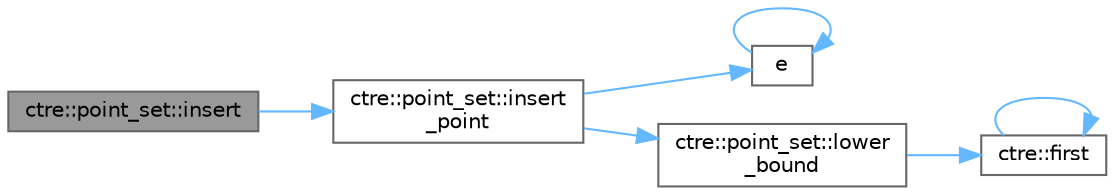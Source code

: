 digraph "ctre::point_set::insert"
{
 // LATEX_PDF_SIZE
  bgcolor="transparent";
  edge [fontname=Helvetica,fontsize=10,labelfontname=Helvetica,labelfontsize=10];
  node [fontname=Helvetica,fontsize=10,shape=box,height=0.2,width=0.4];
  rankdir="LR";
  Node1 [id="Node000001",label="ctre::point_set::insert",height=0.2,width=0.4,color="gray40", fillcolor="grey60", style="filled", fontcolor="black",tooltip=" "];
  Node1 -> Node2 [id="edge1_Node000001_Node000002",color="steelblue1",style="solid",tooltip=" "];
  Node2 [id="Node000002",label="ctre::point_set::insert\l_point",height=0.2,width=0.4,color="grey40", fillcolor="white", style="filled",URL="$classctre_1_1point__set.html#a3e62345d7600a30e012a74a2e305011f",tooltip=" "];
  Node2 -> Node3 [id="edge2_Node000002_Node000003",color="steelblue1",style="solid",tooltip=" "];
  Node3 [id="Node000003",label="e",height=0.2,width=0.4,color="grey40", fillcolor="white", style="filled",URL="$_cwise__array__power__array_8cpp.html#a9cb86ff854760bf91a154f2724a9101d",tooltip=" "];
  Node3 -> Node3 [id="edge3_Node000003_Node000003",color="steelblue1",style="solid",tooltip=" "];
  Node2 -> Node4 [id="edge4_Node000002_Node000004",color="steelblue1",style="solid",tooltip=" "];
  Node4 [id="Node000004",label="ctre::point_set::lower\l_bound",height=0.2,width=0.4,color="grey40", fillcolor="white", style="filled",URL="$classctre_1_1point__set.html#ab9aa321596e1e1ec2d834db38e66fa3b",tooltip=" "];
  Node4 -> Node5 [id="edge5_Node000004_Node000005",color="steelblue1",style="solid",tooltip=" "];
  Node5 [id="Node000005",label="ctre::first",height=0.2,width=0.4,color="grey40", fillcolor="white", style="filled",URL="$namespacectre.html#aaed8568d2b151bff04bbd1d6df1bdb1e",tooltip=" "];
  Node5 -> Node5 [id="edge6_Node000005_Node000005",color="steelblue1",style="solid",tooltip=" "];
}
